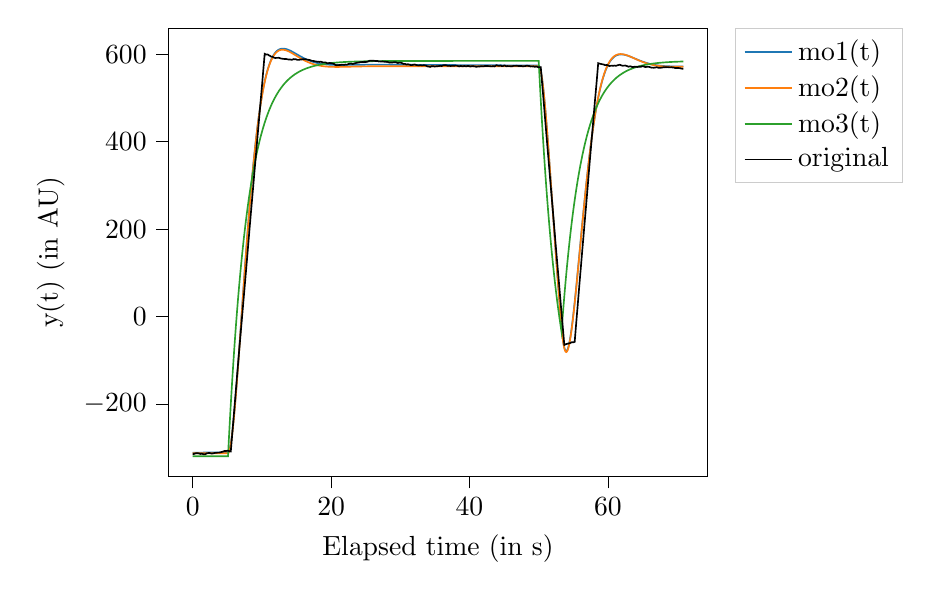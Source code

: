 % This file was created by tikzplotlib v0.9.5.
\begin{tikzpicture}

\definecolor{color0}{rgb}{0.122,0.467,0.706}
\definecolor{color1}{rgb}{1,0.498,0.055}
\definecolor{color2}{rgb}{0.173,0.627,0.173}

\begin{axis}[
legend cell align={left},
legend style={fill opacity=0.8, draw opacity=1, text opacity=1, at={(1.05,1)}, anchor=north west, draw=white!80!black},
tick align=outside,
tick pos=left,
x grid style={white!69.02!black},
xlabel={Elapsed time (in s)},
xmin=-3.545, xmax=74.451,
xtick style={color=black},
y grid style={white!69.02!black},
ylabel={y(t) (in AU)},
ymin=-365.89, ymax=659.307,
ytick style={color=black}
]
\addplot [semithick, color0]
table {%
0 -311.112
0.1 -311.11
0.2 -311.108
0.3 -311.105
0.4 -311.103
0.5 -311.101
0.6 -311.098
0.7 -311.096
0.8 -311.094
0.9 -311.091
1.0 -311.089
1.1 -311.087
1.2 -311.085
1.3 -311.082
1.4 -311.08
1.5 -311.078
1.6 -311.076
1.7 -311.073
1.8 -311.071
1.9 -311.069
2.0 -311.066
2.1 -311.064
2.2 -311.062
2.3 -311.06
2.4 -311.057
2.5 -311.055
2.6 -311.053
2.7 -311.051
2.8 -311.048
2.9 -311.046
3.0 -311.044
3.1 -311.042
3.2 -311.039
3.3 -311.037
3.4 -311.035
3.5 -311.033
3.6 -311.03
3.7 -311.028
3.8 -311.026
3.9 -311.024
4.0 -311.021
4.1 -311.019
4.2 -311.017
4.3 -311.015
4.4 -311.013
4.5 -311.01
4.6 -311.008
4.7 -311.006
4.8 -311.004
4.9 -311.002
5.0 -310.999
5.1 -310.997
5.2 -309.606
5.3 -305.586
5.4 -299.155
5.5 -290.521
5.6 -279.883
5.7 -267.429
5.8 -253.34
5.901 -237.787
6.001 -220.932
6.101 -202.929
6.201 -183.922
6.301 -164.049
6.401 -143.439
6.501 -122.212
6.601 -100.483
6.701 -78.357
6.801 -55.934
6.901 -33.305
7.001 -10.558
7.101 12.229
7.201 34.982
7.301 57.634
7.401 80.123
7.501 102.392
7.601 124.389
7.701 146.069
7.801 167.388
7.901 188.309
8.001 208.799
8.101 228.828
8.201 248.371
8.301 267.404
8.401 285.909
8.501 303.87
8.601 321.275
8.701 338.112
8.801 354.374
8.901 370.056
9.001 385.155
9.101 399.669
9.201 413.6
9.301 426.95
9.401 439.722
9.501 451.924
9.601 463.561
9.701 474.642
9.801 485.175
9.901 495.172
10.001 504.643
10.101 513.6
10.201 522.055
10.301 530.022
10.401 537.513
10.501 544.543
10.601 551.127
10.701 557.278
10.801 563.011
10.901 568.342
11.001 573.285
11.101 577.855
11.201 582.067
11.301 585.936
11.401 589.478
11.501 592.705
11.601 595.634
11.701 598.278
11.801 600.651
11.901 602.767
12.001 604.639
12.101 606.281
12.201 607.706
12.301 608.926
12.401 609.954
12.501 610.8
12.601 611.477
12.701 611.996
12.801 612.367
12.901 612.601
13.001 612.707
13.101 612.696
13.201 612.577
13.301 612.357
13.401 612.047
13.501 611.653
13.601 611.183
13.701 610.645
13.801 610.046
13.901 609.392
14.001 608.69
14.101 607.945
14.201 607.163
14.301 606.35
14.401 605.509
14.501 604.647
14.601 603.767
14.701 602.873
14.801 601.969
14.901 601.059
15.001 600.145
15.101 599.232
15.201 598.321
15.301 597.416
15.401 596.518
15.501 595.63
15.601 594.754
15.701 593.891
15.801 593.043
15.901 592.212
16.001 591.398
16.101 590.603
16.201 589.828
16.301 589.074
16.401 588.341
16.501 587.629
16.601 586.94
16.701 586.273
16.801 585.63
16.901 585.009
17.001 584.412
17.101 583.837
17.201 583.286
17.301 582.758
17.401 582.252
17.501 581.769
17.601 581.308
17.702 580.869
17.802 580.452
17.902 580.056
18.002 579.68
18.102 579.324
18.202 578.988
18.302 578.671
18.402 578.373
18.502 578.092
18.602 577.829
18.702 577.583
18.802 577.353
18.902 577.139
19.002 576.94
19.102 576.755
19.202 576.584
19.302 576.427
19.402 576.282
19.502 576.149
19.602 576.028
19.702 575.918
19.802 575.819
19.902 575.729
20.002 575.649
20.102 575.577
20.202 575.514
20.302 575.459
20.402 575.411
20.502 575.37
20.602 575.336
20.702 575.308
20.802 575.285
20.902 575.268
21.002 575.255
21.102 575.247
21.202 575.243
21.302 575.243
21.402 575.246
21.502 575.253
21.602 575.262
21.702 575.274
21.802 575.288
21.902 575.305
22.002 575.323
22.102 575.342
22.202 575.363
22.302 575.386
22.402 575.409
22.502 575.433
22.602 575.457
22.702 575.482
22.802 575.508
22.902 575.534
23.002 575.559
23.102 575.585
23.202 575.61
23.302 575.636
23.402 575.66
23.502 575.685
23.602 575.709
23.702 575.732
23.802 575.755
23.902 575.777
24.002 575.799
24.102 575.82
24.202 575.839
24.302 575.858
24.402 575.877
24.502 575.894
24.602 575.911
24.702 575.926
24.802 575.941
24.902 575.955
25.002 575.968
25.102 575.979
25.202 575.991
25.302 576.001
25.402 576.01
25.502 576.018
25.602 576.026
25.702 576.033
25.802 576.039
25.902 576.044
26.002 576.048
26.102 576.051
26.202 576.054
26.302 576.056
26.402 576.057
26.502 576.058
26.602 576.058
26.702 576.057
26.802 576.056
26.902 576.054
27.002 576.051
27.102 576.048
27.202 576.044
27.302 576.04
27.402 576.035
27.502 576.03
27.602 576.025
27.702 576.019
27.802 576.013
27.902 576.006
28.002 575.999
28.102 575.991
28.202 575.984
28.302 575.976
28.402 575.967
28.502 575.959
28.602 575.95
28.702 575.941
28.802 575.932
28.902 575.922
29.002 575.913
29.102 575.903
29.202 575.893
29.302 575.883
29.403 575.873
29.503 575.863
29.603 575.853
29.703 575.842
29.803 575.832
29.903 575.821
30.003 575.81
30.103 575.8
30.203 575.789
30.303 575.778
30.403 575.767
30.503 575.757
30.603 575.746
30.703 575.735
30.803 575.724
30.903 575.713
31.003 575.702
31.103 575.692
31.203 575.681
31.303 575.67
31.403 575.659
31.503 575.648
31.603 575.638
31.703 575.627
31.803 575.616
31.903 575.606
32.003 575.595
32.103 575.585
32.203 575.574
32.303 575.564
32.403 575.553
32.503 575.543
32.603 575.533
32.703 575.522
32.803 575.512
32.903 575.502
33.003 575.492
33.103 575.482
33.203 575.472
33.303 575.462
33.403 575.452
33.503 575.442
33.603 575.432
33.703 575.422
33.803 575.412
33.903 575.403
34.003 575.393
34.103 575.383
34.203 575.374
34.303 575.364
34.403 575.354
34.503 575.345
34.603 575.335
34.703 575.326
34.803 575.316
34.903 575.307
35.003 575.298
35.103 575.288
35.203 575.279
35.303 575.27
35.403 575.261
35.503 575.251
35.603 575.242
35.703 575.233
35.803 575.224
35.903 575.215
36.003 575.205
36.103 575.196
36.203 575.187
36.303 575.178
36.403 575.169
36.503 575.16
36.603 575.151
36.703 575.142
36.803 575.133
36.903 575.124
37.003 575.115
37.103 575.106
37.203 575.097
37.303 575.089
37.403 575.08
37.503 575.071
37.603 575.062
37.703 575.053
37.803 575.044
37.903 575.035
38.003 575.027
38.103 575.018
38.203 575.009
38.303 575.0
38.403 574.991
38.503 574.983
38.603 574.974
38.703 574.965
38.803 574.956
38.903 574.948
39.003 574.939
39.103 574.93
39.203 574.921
39.303 574.913
39.403 574.904
39.503 574.895
39.603 574.887
39.703 574.878
39.803 574.869
39.903 574.861
40.003 574.852
40.103 574.843
40.203 574.835
40.303 574.826
40.403 574.817
40.503 574.809
40.603 574.8
40.703 574.791
40.803 574.783
40.903 574.774
41.003 574.766
41.104 574.757
41.204 574.748
41.304 574.74
41.404 574.731
41.504 574.723
41.604 574.714
41.704 574.705
41.804 574.697
41.904 574.688
42.004 574.68
42.104 574.671
42.204 574.663
42.304 574.654
42.404 574.646
42.504 574.637
42.604 574.629
42.704 574.62
42.804 574.612
42.904 574.603
43.004 574.595
43.104 574.586
43.204 574.578
43.304 574.569
43.404 574.561
43.504 574.552
43.604 574.544
43.704 574.535
43.804 574.527
43.904 574.518
44.004 574.51
44.104 574.502
44.204 574.493
44.304 574.485
44.404 574.476
44.504 574.468
44.604 574.46
44.704 574.451
44.804 574.443
44.904 574.435
45.004 574.426
45.104 574.418
45.204 574.409
45.304 574.401
45.404 574.393
45.504 574.384
45.604 574.376
45.704 574.368
45.804 574.36
45.904 574.351
46.004 574.343
46.104 574.335
46.204 574.326
46.304 574.318
46.404 574.31
46.504 574.302
46.604 574.293
46.704 574.285
46.804 574.277
46.904 574.269
47.004 574.261
47.104 574.252
47.204 574.244
47.304 574.236
47.404 574.228
47.504 574.22
47.604 574.211
47.704 574.203
47.804 574.195
47.904 574.187
48.004 574.179
48.104 574.171
48.204 574.162
48.304 574.154
48.404 574.146
48.504 574.138
48.604 574.13
48.704 574.122
48.804 574.114
48.904 574.106
49.004 574.098
49.104 574.09
49.204 574.082
49.304 574.073
49.404 574.065
49.504 574.057
49.604 574.049
49.704 574.041
49.804 574.033
49.904 574.025
50.004 574.017
50.104 572.62
50.204 568.594
50.304 562.158
50.404 553.518
50.504 542.874
50.604 530.415
50.704 516.32
50.804 500.761
50.904 483.9
51.004 465.891
51.104 446.879
51.204 427.0
51.304 406.384
51.404 385.152
51.504 363.416
51.604 341.285
51.704 318.856
51.804 296.222
51.904 273.469
52.004 250.676
52.104 227.917
52.204 205.26
52.304 182.765
52.404 160.491
52.504 138.487
52.604 116.802
52.704 95.478
52.804 74.551
52.905 54.055
53.005 34.02
53.105 14.472
53.205 -4.567
53.305 -23.078
53.405 -39.655
53.505 -53.048
53.605 -63.462
53.705 -71.098
53.805 -76.149
53.905 -78.802
54.005 -79.236
54.105 -77.621
54.205 -74.124
54.305 -68.901
54.405 -62.103
54.505 -53.875
54.605 -44.353
54.705 -33.668
54.805 -21.943
54.905 -9.296
55.005 4.163
55.105 18.328
55.205 33.101
55.305 48.389
55.405 64.104
55.505 80.165
55.605 96.495
55.705 113.023
55.805 129.682
55.905 146.411
56.005 163.152
56.105 179.854
56.205 196.467
56.305 212.947
56.405 229.254
56.505 245.351
56.605 261.205
56.705 276.785
56.805 292.066
56.905 307.023
57.005 321.636
57.105 335.885
57.205 349.756
57.305 363.236
57.405 376.313
57.505 388.978
57.605 401.224
57.705 413.047
57.805 424.442
57.905 435.409
58.005 445.946
58.105 456.055
58.205 465.738
58.305 474.998
58.405 483.84
58.505 492.268
58.605 500.29
58.705 507.912
58.805 515.142
58.905 521.988
59.005 528.459
59.105 534.564
59.205 540.313
59.305 545.716
59.405 550.783
59.505 555.525
59.605 559.952
59.705 564.076
59.805 567.908
59.905 571.457
60.005 574.736
60.105 577.756
60.205 580.526
60.305 583.059
60.405 585.364
60.505 587.453
60.605 589.336
60.705 591.023
60.805 592.524
60.905 593.849
61.005 595.008
61.105 596.009
61.205 596.863
61.305 597.578
61.405 598.162
61.505 598.625
61.605 598.973
61.705 599.216
61.805 599.359
61.905 599.412
62.005 599.38
62.105 599.27
62.205 599.088
62.305 598.842
62.405 598.536
62.505 598.176
62.605 597.767
62.705 597.315
62.805 596.824
62.905 596.298
63.005 595.743
63.105 595.162
63.205 594.558
63.305 593.936
63.405 593.299
63.505 592.649
63.605 591.99
63.705 591.325
63.805 590.656
63.905 589.985
64.005 589.315
64.105 588.647
64.205 587.984
64.305 587.326
64.405 586.677
64.505 586.036
64.606 585.406
64.706 584.787
64.806 584.18
64.906 583.587
65.006 583.008
65.106 582.443
65.206 581.894
65.306 581.36
65.406 580.843
65.506 580.342
65.606 579.857
65.706 579.39
65.806 578.939
65.906 578.506
66.006 578.089
66.106 577.69
66.206 577.307
66.306 576.941
66.406 576.592
66.506 576.258
66.606 575.941
66.706 575.639
66.806 575.353
66.906 575.082
67.006 574.825
67.106 574.583
67.206 574.355
67.306 574.14
67.406 573.938
67.506 573.749
67.606 573.572
67.706 573.407
67.806 573.253
67.906 573.111
68.006 572.979
68.106 572.856
68.206 572.744
68.306 572.641
68.406 572.546
68.506 572.46
68.606 572.382
68.706 572.312
68.806 572.248
68.906 572.192
69.006 572.141
69.106 572.097
69.206 572.059
69.306 572.026
69.406 571.998
69.506 571.974
69.606 571.955
69.706 571.94
69.806 571.929
69.906 571.921
70.006 571.916
70.106 571.915
70.206 571.916
70.306 571.92
70.406 571.925
70.506 571.933
70.606 571.943
70.706 571.954
70.806 571.967
70.906 571.981
};
\addlegendentry{mo1(t)}
\addplot [semithick, color1]
table {%
0 -312.649
0.1 -312.649
0.2 -312.649
0.3 -312.649
0.4 -312.649
0.5 -312.649
0.6 -312.649
0.7 -312.649
0.8 -312.649
0.9 -312.649
1.0 -312.649
1.1 -312.649
1.2 -312.649
1.3 -312.649
1.4 -312.649
1.5 -312.649
1.6 -312.649
1.7 -312.649
1.8 -312.649
1.9 -312.649
2.0 -312.649
2.1 -312.649
2.2 -312.649
2.3 -312.649
2.4 -312.649
2.5 -312.649
2.6 -312.649
2.7 -312.649
2.8 -312.649
2.9 -312.649
3.0 -312.649
3.1 -312.649
3.2 -312.649
3.3 -312.649
3.4 -312.649
3.5 -312.649
3.6 -312.649
3.7 -312.649
3.8 -312.649
3.9 -312.649
4.0 -312.649
4.1 -312.649
4.2 -312.649
4.3 -312.649
4.4 -312.649
4.5 -312.649
4.6 -312.649
4.7 -312.649
4.8 -312.649
4.9 -312.649
5.0 -312.649
5.1 -312.649
5.2 -311.351
5.3 -307.435
5.4 -301.113
5.5 -292.592
5.6 -282.067
5.7 -269.724
5.8 -255.742
5.901 -240.29
6.001 -223.53
6.101 -205.613
6.201 -186.683
6.301 -166.878
6.401 -146.325
6.501 -125.146
6.601 -103.453
6.701 -81.354
6.801 -58.947
6.901 -36.325
7.001 -13.575
7.101 9.225
7.201 31.999
7.301 54.68
7.401 77.205
7.501 99.518
7.601 121.565
7.701 143.299
7.801 164.677
7.901 185.662
8.001 206.219
8.101 226.318
8.201 245.932
8.301 265.038
8.401 283.617
8.501 301.652
8.601 319.13
8.701 336.039
8.801 352.372
8.901 368.122
9.001 383.287
9.101 397.865
9.201 411.855
9.301 425.261
9.401 438.086
9.501 450.336
9.601 462.017
9.701 473.136
9.801 483.704
9.901 493.73
10.001 503.226
10.101 512.201
10.201 520.671
10.301 528.646
10.401 536.141
10.501 543.17
10.601 549.747
10.701 555.886
10.801 561.603
10.901 566.912
11.001 571.829
11.101 576.369
11.201 580.546
11.301 584.377
11.401 587.875
11.501 591.055
11.601 593.934
11.701 596.524
11.801 598.84
11.901 600.896
12.001 602.706
12.101 604.283
12.201 605.64
12.301 606.791
12.401 607.747
12.501 608.52
12.601 609.123
12.701 609.566
12.801 609.86
12.901 610.017
13.001 610.046
13.101 609.957
13.201 609.759
13.301 609.461
13.401 609.072
13.501 608.601
13.601 608.054
13.701 607.439
13.801 606.765
13.901 606.036
14.001 605.26
14.101 604.443
14.201 603.59
14.301 602.707
14.401 601.799
14.501 600.87
14.601 599.925
14.701 598.969
14.801 598.004
14.901 597.035
15.001 596.065
15.101 595.096
15.201 594.133
15.301 593.177
15.401 592.23
15.501 591.296
15.601 590.375
15.701 589.47
15.801 588.582
15.901 587.713
16.001 586.864
16.101 586.035
16.201 585.229
16.301 584.445
16.401 583.685
16.501 582.948
16.601 582.236
16.701 581.548
16.801 580.885
16.901 580.247
17.001 579.634
17.101 579.046
17.201 578.483
17.301 577.944
17.401 577.43
17.501 576.94
17.601 576.474
17.702 576.031
17.802 575.611
17.902 575.214
18.002 574.838
18.102 574.484
18.202 574.151
18.302 573.838
18.402 573.545
18.502 573.27
18.602 573.014
18.702 572.776
18.802 572.555
18.902 572.351
19.002 572.163
19.102 571.989
19.202 571.83
19.302 571.686
19.402 571.554
19.502 571.435
19.602 571.329
19.702 571.233
19.802 571.149
19.902 571.075
20.002 571.011
20.102 570.956
20.202 570.909
20.302 570.871
20.402 570.84
20.502 570.817
20.602 570.8
20.702 570.789
20.802 570.784
20.902 570.784
21.002 570.79
21.102 570.799
21.202 570.813
21.302 570.831
21.402 570.852
21.502 570.876
21.602 570.903
21.702 570.932
21.802 570.964
21.902 570.997
22.002 571.033
22.102 571.069
22.202 571.107
22.302 571.146
22.402 571.186
22.502 571.226
22.602 571.267
22.702 571.308
22.802 571.35
22.902 571.391
23.002 571.432
23.102 571.473
23.202 571.514
23.302 571.554
23.402 571.593
23.502 571.632
23.602 571.671
23.702 571.708
23.802 571.745
23.902 571.781
24.002 571.816
24.102 571.85
24.202 571.883
24.302 571.915
24.402 571.946
24.502 571.976
24.602 572.005
24.702 572.033
24.802 572.06
24.902 572.085
25.002 572.11
25.102 572.134
25.202 572.156
25.302 572.178
25.402 572.199
25.502 572.218
25.602 572.237
25.702 572.254
25.802 572.271
25.902 572.287
26.002 572.301
26.102 572.315
26.202 572.328
26.302 572.341
26.402 572.352
26.502 572.363
26.602 572.373
26.702 572.382
26.802 572.39
26.902 572.398
27.002 572.405
27.102 572.412
27.202 572.418
27.302 572.423
27.402 572.428
27.502 572.433
27.602 572.436
27.702 572.44
27.802 572.443
27.902 572.446
28.002 572.448
28.102 572.45
28.202 572.451
28.302 572.452
28.402 572.453
28.502 572.454
28.602 572.454
28.702 572.455
28.802 572.454
28.902 572.454
29.002 572.454
29.102 572.453
29.202 572.452
29.302 572.451
29.403 572.45
29.503 572.449
29.603 572.448
29.703 572.446
29.803 572.445
29.903 572.443
30.003 572.442
30.103 572.44
30.203 572.439
30.303 572.437
30.403 572.435
30.503 572.433
30.603 572.432
30.703 572.43
30.803 572.428
30.903 572.426
31.003 572.425
31.103 572.423
31.203 572.421
31.303 572.42
31.403 572.418
31.503 572.416
31.603 572.415
31.703 572.413
31.803 572.412
31.903 572.41
32.003 572.409
32.103 572.407
32.203 572.406
32.303 572.405
32.403 572.403
32.503 572.402
32.603 572.401
32.703 572.4
32.803 572.399
32.903 572.398
33.003 572.397
33.103 572.396
33.203 572.395
33.303 572.394
33.403 572.393
33.503 572.392
33.603 572.392
33.703 572.391
33.803 572.39
33.903 572.39
34.003 572.389
34.103 572.389
34.203 572.388
34.303 572.388
34.403 572.387
34.503 572.387
34.603 572.386
34.703 572.386
34.803 572.386
34.903 572.385
35.003 572.385
35.103 572.385
35.203 572.385
35.303 572.384
35.403 572.384
35.503 572.384
35.603 572.384
35.703 572.384
35.803 572.384
35.903 572.384
36.003 572.384
36.103 572.384
36.203 572.383
36.303 572.383
36.403 572.383
36.503 572.383
36.603 572.383
36.703 572.383
36.803 572.383
36.903 572.383
37.003 572.383
37.103 572.384
37.203 572.384
37.303 572.384
37.403 572.384
37.503 572.384
37.603 572.384
37.703 572.384
37.803 572.384
37.903 572.384
38.003 572.384
38.103 572.384
38.203 572.384
38.303 572.384
38.403 572.384
38.503 572.384
38.603 572.384
38.703 572.385
38.803 572.385
38.903 572.385
39.003 572.385
39.103 572.385
39.203 572.385
39.303 572.385
39.403 572.385
39.503 572.385
39.603 572.385
39.703 572.385
39.803 572.385
39.903 572.385
40.003 572.385
40.103 572.386
40.203 572.386
40.303 572.386
40.403 572.386
40.503 572.386
40.603 572.386
40.703 572.386
40.803 572.386
40.903 572.386
41.003 572.386
41.104 572.386
41.204 572.386
41.304 572.386
41.404 572.386
41.504 572.386
41.604 572.386
41.704 572.386
41.804 572.386
41.904 572.386
42.004 572.386
42.104 572.386
42.204 572.386
42.304 572.386
42.404 572.386
42.504 572.386
42.604 572.386
42.704 572.386
42.804 572.386
42.904 572.386
43.004 572.386
43.104 572.386
43.204 572.386
43.304 572.386
43.404 572.386
43.504 572.386
43.604 572.386
43.704 572.386
43.804 572.386
43.904 572.386
44.004 572.386
44.104 572.386
44.204 572.386
44.304 572.386
44.404 572.386
44.504 572.386
44.604 572.386
44.704 572.386
44.804 572.386
44.904 572.386
45.004 572.386
45.104 572.386
45.204 572.386
45.304 572.386
45.404 572.386
45.504 572.386
45.604 572.386
45.704 572.386
45.804 572.386
45.904 572.386
46.004 572.386
46.104 572.386
46.204 572.386
46.304 572.386
46.404 572.386
46.504 572.386
46.604 572.386
46.704 572.386
46.804 572.386
46.904 572.386
47.004 572.386
47.104 572.386
47.204 572.386
47.304 572.386
47.404 572.386
47.504 572.386
47.604 572.386
47.704 572.386
47.804 572.386
47.904 572.386
48.004 572.386
48.104 572.386
48.204 572.386
48.304 572.386
48.404 572.386
48.504 572.386
48.604 572.386
48.704 572.386
48.804 572.386
48.904 572.386
49.004 572.386
49.104 572.386
49.204 572.386
49.304 572.386
49.404 572.386
49.504 572.386
49.604 572.386
49.704 572.386
49.804 572.386
49.904 572.386
50.004 572.386
50.104 571.088
50.204 567.172
50.304 560.85
50.404 552.329
50.504 541.804
50.604 529.461
50.704 515.479
50.804 500.028
50.904 483.267
51.004 465.35
51.104 446.421
51.204 426.615
51.304 406.063
51.404 384.883
51.504 363.191
51.604 341.091
51.704 318.684
51.804 296.062
51.904 273.312
52.004 250.512
52.104 227.738
52.204 205.057
52.304 182.532
52.404 160.219
52.504 138.173
52.604 116.438
52.704 95.06
52.804 74.075
52.905 53.518
53.005 33.419
53.105 13.805
53.205 -5.301
53.305 -23.88
53.405 -40.617
53.505 -54.178
53.605 -64.766
53.705 -72.577
53.805 -77.803
53.905 -80.625
54.005 -81.22
54.105 -79.759
54.205 -76.405
54.305 -71.313
54.405 -64.633
54.505 -56.509
54.605 -47.076
54.705 -36.464
54.805 -24.798
54.905 -12.193
55.005 1.238
55.105 15.391
55.205 30.166
55.305 45.47
55.405 61.216
55.505 77.32
55.605 93.706
55.705 110.301
55.805 127.038
55.905 143.856
56.005 160.695
56.105 177.502
56.205 194.229
56.305 210.83
56.405 227.263
56.505 243.491
56.605 259.48
56.705 275.199
56.805 290.62
56.905 305.72
57.005 320.475
57.105 334.869
57.205 348.883
57.305 362.504
57.405 375.722
57.505 388.525
57.605 400.907
57.705 412.862
57.805 424.386
57.905 435.477
58.005 446.134
58.105 456.358
58.205 466.151
58.305 475.516
58.405 484.456
58.505 492.978
58.605 501.088
58.705 508.791
58.805 516.097
58.905 523.012
59.005 529.546
59.105 535.708
59.205 541.508
59.305 546.956
59.405 552.062
59.505 556.838
59.605 561.292
59.705 565.438
59.805 569.285
59.905 572.845
60.005 576.13
60.105 579.149
60.205 581.915
60.305 584.439
60.405 586.731
60.505 588.802
60.605 590.663
60.705 592.324
60.805 593.796
60.905 595.088
61.005 596.211
61.105 597.174
61.205 597.987
61.305 598.658
61.405 599.197
61.505 599.612
61.605 599.911
61.705 600.102
61.805 600.193
61.905 600.192
62.005 600.105
62.105 599.94
62.205 599.702
62.305 599.399
62.405 599.036
62.505 598.619
62.605 598.154
62.705 597.645
62.805 597.098
62.905 596.517
63.005 595.906
63.105 595.27
63.205 594.613
63.305 593.938
63.405 593.249
63.505 592.548
63.605 591.84
63.705 591.127
63.805 590.41
63.905 589.694
64.005 588.979
64.105 588.269
64.205 587.565
64.305 586.868
64.405 586.18
64.505 585.503
64.606 584.837
64.706 584.185
64.806 583.547
64.906 582.923
65.006 582.316
65.106 581.724
65.206 581.149
65.306 580.592
65.406 580.053
65.506 579.531
65.606 579.028
65.706 578.543
65.806 578.076
65.906 577.628
66.006 577.198
66.106 576.787
66.206 576.394
66.306 576.019
66.406 575.661
66.506 575.321
66.606 574.999
66.706 574.693
66.806 574.403
66.906 574.13
67.006 573.872
67.106 573.63
67.206 573.403
67.306 573.189
67.406 572.99
67.506 572.805
67.606 572.632
67.706 572.472
67.806 572.324
67.906 572.188
68.006 572.062
68.106 571.948
68.206 571.843
68.306 571.749
68.406 571.663
68.506 571.587
68.606 571.518
68.706 571.458
68.806 571.405
68.906 571.36
69.006 571.321
69.106 571.288
69.206 571.261
69.306 571.24
69.406 571.223
69.506 571.212
69.606 571.205
69.706 571.203
69.806 571.204
69.906 571.208
70.006 571.216
70.106 571.227
70.206 571.241
70.306 571.257
70.406 571.276
70.506 571.296
70.606 571.318
70.706 571.342
70.806 571.367
70.906 571.393
};
\addlegendentry{mo2(t)}
\addplot [semithick, color2]
table {%
0 -319.29
0.1 -319.29
0.2 -319.29
0.3 -319.29
0.4 -319.29
0.5 -319.29
0.6 -319.29
0.7 -319.29
0.8 -319.29
0.9 -319.29
1.0 -319.29
1.1 -319.29
1.2 -319.29
1.3 -319.29
1.4 -319.29
1.5 -319.29
1.6 -319.29
1.7 -319.29
1.8 -319.29
1.9 -319.29
2.0 -319.29
2.1 -319.29
2.2 -319.29
2.3 -319.29
2.4 -319.29
2.5 -319.29
2.6 -319.29
2.7 -319.29
2.8 -319.29
2.9 -319.29
3.0 -319.29
3.1 -319.29
3.2 -319.29
3.3 -319.29
3.4 -319.29
3.5 -319.29
3.6 -319.29
3.7 -319.29
3.8 -319.29
3.9 -319.29
4.0 -319.29
4.1 -319.29
4.2 -319.29
4.3 -319.29
4.4 -319.29
4.5 -319.29
4.6 -319.29
4.7 -319.29
4.8 -319.29
4.9 -319.29
5.0 -319.29
5.1 -319.29
5.2 -288.19
5.3 -258.16
5.4 -229.163
5.5 -201.164
5.6 -174.128
5.7 -148.023
5.8 -122.816
5.901 -98.476
6.001 -74.973
6.101 -52.28
6.201 -30.367
6.301 -9.208
6.401 11.222
6.501 30.95
6.601 49.999
6.701 68.392
6.801 86.152
6.901 103.302
7.001 119.861
7.101 135.851
7.201 151.29
7.301 166.198
7.401 180.593
7.501 194.493
7.601 207.914
7.701 220.874
7.801 233.387
7.901 245.47
8.001 257.138
8.101 268.404
8.201 279.282
8.301 289.786
8.401 299.928
8.501 309.722
8.601 319.178
8.701 328.309
8.801 337.126
8.901 345.64
9.001 353.86
9.101 361.798
9.201 369.462
9.301 376.863
9.401 384.009
9.501 390.91
9.601 397.573
9.701 404.006
9.801 410.218
9.901 416.217
10.001 422.009
10.101 427.602
10.201 433.002
10.301 438.216
10.401 443.252
10.501 448.113
10.601 452.808
10.701 457.341
10.801 461.718
10.901 465.944
11.001 470.025
11.101 473.966
11.201 477.771
11.301 481.445
11.401 484.992
11.501 488.418
11.601 491.726
11.701 494.919
11.801 498.003
11.901 500.981
12.001 503.857
12.101 506.633
12.201 509.314
12.301 511.902
12.401 514.402
12.501 516.816
12.601 519.146
12.701 521.396
12.801 523.569
12.901 525.667
13.001 527.693
13.101 529.65
13.201 531.539
13.301 533.362
13.401 535.124
13.501 536.824
13.601 538.466
13.701 540.052
13.801 541.583
13.901 543.061
14.001 544.488
14.101 545.867
14.201 547.198
14.301 548.483
14.401 549.724
14.501 550.922
14.601 552.079
14.701 553.196
14.801 554.275
14.901 555.316
15.001 556.322
15.101 557.293
15.201 558.231
15.301 559.136
15.401 560.01
15.501 560.855
15.601 561.67
15.701 562.457
15.801 563.217
15.901 563.951
16.001 564.659
16.101 565.344
16.201 566.004
16.301 566.642
16.401 567.258
16.501 567.853
16.601 568.428
16.701 568.982
16.801 569.518
16.901 570.035
17.001 570.534
17.101 571.016
17.201 571.482
17.301 571.931
17.401 572.365
17.501 572.784
17.601 573.189
17.702 573.58
17.802 573.957
17.902 574.321
18.002 574.673
18.102 575.013
18.202 575.341
18.302 575.657
18.402 575.963
18.502 576.259
18.602 576.544
18.702 576.819
18.802 577.085
18.902 577.342
19.002 577.589
19.102 577.829
19.202 578.06
19.302 578.283
19.402 578.498
19.502 578.706
19.602 578.907
19.702 579.101
19.802 579.289
19.902 579.47
20.002 579.644
20.102 579.813
20.202 579.976
20.302 580.133
20.402 580.285
20.502 580.431
20.602 580.573
20.702 580.709
20.802 580.841
20.902 580.969
21.002 581.092
21.102 581.211
21.202 581.325
21.302 581.436
21.402 581.543
21.502 581.646
21.602 581.746
21.702 581.842
21.802 581.935
21.902 582.025
22.002 582.112
22.102 582.196
22.202 582.276
22.302 582.355
22.402 582.43
22.502 582.503
22.602 582.573
22.702 582.641
22.802 582.706
22.902 582.77
23.002 582.831
23.102 582.89
23.202 582.947
23.302 583.002
23.402 583.055
23.502 583.106
23.602 583.155
23.702 583.203
23.802 583.249
23.902 583.294
24.002 583.337
24.102 583.379
24.202 583.419
24.302 583.457
24.402 583.495
24.502 583.531
24.602 583.566
24.702 583.6
24.802 583.632
24.902 583.664
25.002 583.694
25.102 583.723
25.202 583.751
25.302 583.779
25.402 583.805
25.502 583.831
25.602 583.855
25.702 583.879
25.802 583.902
25.902 583.924
26.002 583.945
26.102 583.966
26.202 583.986
26.302 584.005
26.402 584.024
26.502 584.042
26.602 584.059
26.702 584.076
26.802 584.092
26.902 584.107
27.002 584.122
27.102 584.137
27.202 584.151
27.302 584.164
27.402 584.178
27.502 584.19
27.602 584.202
27.702 584.214
27.802 584.226
27.902 584.237
28.002 584.247
28.102 584.257
28.202 584.267
28.302 584.277
28.402 584.286
28.502 584.295
28.602 584.304
28.702 584.312
28.802 584.32
28.902 584.328
29.002 584.335
29.102 584.342
29.202 584.349
29.302 584.356
29.403 584.363
29.503 584.369
29.603 584.375
29.703 584.381
29.803 584.386
29.903 584.392
30.003 584.397
30.103 584.402
30.203 584.407
30.303 584.412
30.403 584.416
30.503 584.421
30.603 584.425
30.703 584.429
30.803 584.433
30.903 584.437
31.003 584.441
31.103 584.444
31.203 584.448
31.303 584.451
31.403 584.454
31.503 584.457
31.603 584.46
31.703 584.463
31.803 584.466
31.903 584.469
32.003 584.471
32.103 584.474
32.203 584.476
32.303 584.479
32.403 584.481
32.503 584.483
32.603 584.485
32.703 584.487
32.803 584.489
32.903 584.491
33.003 584.493
33.103 584.495
33.203 584.497
33.303 584.498
33.403 584.5
33.503 584.501
33.603 584.503
33.703 584.504
33.803 584.506
33.903 584.507
34.003 584.508
34.103 584.51
34.203 584.511
34.303 584.512
34.403 584.513
34.503 584.514
34.603 584.515
34.703 584.516
34.803 584.517
34.903 584.518
35.003 584.519
35.103 584.52
35.203 584.521
35.303 584.522
35.403 584.523
35.503 584.523
35.603 584.524
35.703 584.525
35.803 584.525
35.903 584.526
36.003 584.527
36.103 584.527
36.203 584.528
36.303 584.529
36.403 584.529
36.503 584.53
36.603 584.53
36.703 584.531
36.803 584.531
36.903 584.532
37.003 584.532
37.103 584.533
37.203 584.533
37.303 584.533
37.403 584.534
37.503 584.534
37.603 584.534
37.703 584.535
37.803 584.535
37.903 584.536
38.003 584.536
38.103 584.536
38.203 584.536
38.303 584.537
38.403 584.537
38.503 584.537
38.603 584.538
38.703 584.538
38.803 584.538
38.903 584.538
39.003 584.538
39.103 584.539
39.203 584.539
39.303 584.539
39.403 584.539
39.503 584.54
39.603 584.54
39.703 584.54
39.803 584.54
39.903 584.54
40.003 584.54
40.103 584.541
40.203 584.541
40.303 584.541
40.403 584.541
40.503 584.541
40.603 584.541
40.703 584.541
40.803 584.541
40.903 584.542
41.003 584.542
41.104 584.542
41.204 584.542
41.304 584.542
41.404 584.542
41.504 584.542
41.604 584.542
41.704 584.542
41.804 584.542
41.904 584.543
42.004 584.543
42.104 584.543
42.204 584.543
42.304 584.543
42.404 584.543
42.504 584.543
42.604 584.543
42.704 584.543
42.804 584.543
42.904 584.543
43.004 584.543
43.104 584.543
43.204 584.543
43.304 584.543
43.404 584.543
43.504 584.544
43.604 584.544
43.704 584.544
43.804 584.544
43.904 584.544
44.004 584.544
44.104 584.544
44.204 584.544
44.304 584.544
44.404 584.544
44.504 584.544
44.604 584.544
44.704 584.544
44.804 584.544
44.904 584.544
45.004 584.544
45.104 584.544
45.204 584.544
45.304 584.544
45.404 584.544
45.504 584.544
45.604 584.544
45.704 584.544
45.804 584.544
45.904 584.544
46.004 584.544
46.104 584.544
46.204 584.544
46.304 584.544
46.404 584.544
46.504 584.544
46.604 584.544
46.704 584.544
46.804 584.544
46.904 584.544
47.004 584.544
47.104 584.544
47.204 584.544
47.304 584.544
47.404 584.544
47.504 584.544
47.604 584.544
47.704 584.545
47.804 584.545
47.904 584.545
48.004 584.545
48.104 584.545
48.204 584.545
48.304 584.545
48.404 584.545
48.504 584.545
48.604 584.545
48.704 584.545
48.804 584.545
48.904 584.545
49.004 584.545
49.104 584.545
49.204 584.545
49.304 584.545
49.404 584.545
49.504 584.545
49.604 584.545
49.704 584.545
49.804 584.545
49.904 584.545
50.004 584.545
50.104 553.444
50.204 523.414
50.304 494.417
50.404 466.418
50.504 439.382
50.604 413.277
50.704 388.07
50.804 363.73
50.904 340.228
51.004 317.534
51.104 295.621
51.204 274.463
51.304 254.032
51.404 234.304
51.504 215.256
51.604 196.862
51.704 179.102
51.804 161.952
51.904 145.393
52.004 129.404
52.104 113.964
52.204 99.056
52.304 84.661
52.404 70.762
52.504 57.34
52.604 44.381
52.704 31.867
52.804 19.784
52.905 8.117
53.005 -3.149
53.105 -14.027
53.205 -24.531
53.305 -34.674
53.405 -13.367
53.505 7.207
53.605 27.073
53.705 46.255
53.805 64.777
53.905 82.662
54.005 99.931
54.105 116.607
54.205 132.708
54.305 148.255
54.405 163.268
54.505 177.764
54.605 191.761
54.705 205.276
54.805 218.327
54.905 230.928
55.005 243.096
55.105 254.845
55.205 266.189
55.305 277.144
55.405 287.721
55.505 297.935
55.605 307.797
55.705 317.32
55.805 326.515
55.905 335.393
56.005 343.966
56.105 352.245
56.205 360.238
56.305 367.956
56.405 375.409
56.505 382.605
56.605 389.554
56.705 396.263
56.805 402.742
56.905 408.997
57.005 415.038
57.105 420.871
57.205 426.502
57.305 431.941
57.405 437.192
57.505 442.262
57.605 447.158
57.705 451.885
57.805 456.45
57.905 460.858
58.005 465.114
58.105 469.223
58.205 473.191
58.305 477.023
58.405 480.723
58.505 484.295
58.605 487.745
58.705 491.075
58.805 494.292
58.905 497.397
59.005 500.396
59.105 503.291
59.205 506.087
59.305 508.787
59.405 511.394
59.505 513.911
59.605 516.341
59.705 518.688
59.805 520.954
59.905 523.142
60.005 525.255
60.105 527.295
60.205 529.265
60.305 531.167
60.405 533.004
60.505 534.777
60.605 536.49
60.705 538.143
60.805 539.74
60.905 541.282
61.005 542.77
61.105 544.208
61.205 545.596
61.305 546.936
61.405 548.23
61.505 549.48
61.605 550.686
61.705 551.851
61.805 552.976
61.905 554.063
62.005 555.111
62.105 556.124
62.205 557.102
62.305 558.046
62.405 558.958
62.505 559.839
62.605 560.689
62.705 561.51
62.805 562.302
62.905 563.068
63.005 563.807
63.105 564.52
63.205 565.209
63.305 565.875
63.405 566.517
63.505 567.137
63.605 567.736
63.705 568.315
63.805 568.873
63.905 569.412
64.005 569.933
64.105 570.436
64.205 570.921
64.305 571.39
64.405 571.843
64.505 572.28
64.606 572.702
64.706 573.109
64.806 573.503
64.906 573.883
65.006 574.25
65.106 574.604
65.206 574.946
65.306 575.276
65.406 575.595
65.506 575.903
65.606 576.2
65.706 576.488
65.806 576.765
65.906 577.033
66.006 577.291
66.106 577.541
66.206 577.782
66.306 578.014
66.406 578.239
66.506 578.456
66.606 578.666
66.706 578.868
66.806 579.063
66.906 579.252
67.006 579.434
67.106 579.61
67.206 579.78
67.306 579.944
67.406 580.102
67.506 580.255
67.606 580.402
67.706 580.545
67.806 580.683
67.906 580.815
68.006 580.944
68.106 581.068
68.206 581.187
68.306 581.303
68.406 581.414
68.506 581.522
68.606 581.626
68.706 581.727
68.806 581.824
68.906 581.917
69.006 582.008
69.106 582.095
69.206 582.179
69.306 582.261
69.406 582.339
69.506 582.415
69.606 582.488
69.706 582.559
69.806 582.627
69.906 582.693
70.006 582.757
70.106 582.819
70.206 582.878
70.306 582.935
70.406 582.991
70.506 583.044
70.606 583.096
70.706 583.146
70.806 583.194
70.906 583.24
};
\addlegendentry{mo3(t)}
\addplot [semithick, black]
table {%
0 -314.189
0.1 -314.455
0.2 -314.019
0.3 -313.584
0.4 -313.076
0.5 -312.568
0.6 -312.689
0.7 -312.762
0.8 -312.738
0.9 -313.173
1.0 -313.608
1.1 -314.212
1.2 -313.801
1.3 -313.825
1.4 -314.067
1.5 -314.551
1.6 -315.034
1.7 -315.155
1.8 -314.986
1.9 -314.091
2.0 -313.195
2.1 -312.566
2.2 -312.276
2.3 -312.01
2.4 -312.131
2.5 -312.252
2.6 -312.687
2.7 -313.123
2.8 -313.196
2.9 -312.857
3.0 -312.518
3.1 -312.252
3.2 -311.987
3.3 -311.624
3.4 -311.745
3.5 -311.431
3.6 -311.116
3.7 -311.14
3.8 -311.165
3.9 -310.923
4.0 -310.487
4.1 -310.052
4.2 -309.593
4.3 -309.182
4.4 -308.601
4.5 -308.021
4.6 -307.367
4.7 -307.464
4.8 -307.561
4.9 -307.271
5.0 -306.932
5.1 -306.981
5.2 -307.368
5.3 -307.803
5.4 -308.311
5.5 -308.601
5.6 -289.703
5.7 -270.804
5.8 -251.702
5.901 -232.6
6.001 -213.497
6.101 -194.685
6.201 -175.437
6.301 -156.19
6.401 -136.726
6.501 -117.874
6.601 -99.023
6.701 -79.926
6.801 -61.434
6.901 -42.942
7.001 -24.782
7.101 -6.441
7.201 11.924
7.301 30.289
7.401 48.756
7.501 67.189
7.601 85.621
7.701 104.175
7.801 122.778
7.901 141.38
8.001 160.384
8.101 179.389
8.201 198.22
8.301 217.051
8.401 235.751
8.501 253.634
8.601 271.783
8.701 289.933
8.801 308.577
8.901 327.068
9.001 345.559
9.101 363.491
9.201 381.423
9.301 399.696
9.401 417.969
9.501 435.686
9.601 453.693
9.701 471.852
9.801 490.012
9.901 507.92
10.001 525.827
10.101 544.787
10.201 563.747
10.301 582.193
10.401 600.639
10.501 599.848
10.601 599.057
10.701 599.236
10.801 599.415
10.901 598.675
11.001 597.476
11.101 596.609
11.201 595.741
11.301 594.72
11.401 594.312
11.501 594.134
11.601 593.419
11.701 592.526
11.801 591.633
11.901 591.352
12.001 591.327
12.101 591.429
12.201 591.531
12.301 591.506
12.401 591.684
12.501 591.506
12.601 590.842
12.701 590.358
12.801 589.873
12.901 589.643
13.001 589.414
13.101 589.235
13.201 589.056
13.301 588.75
13.401 589.26
13.501 588.955
13.601 588.649
13.701 588.215
13.801 587.935
13.901 587.578
14.001 587.756
14.101 587.807
14.201 587.323
14.301 587.119
14.401 587.399
14.501 588.139
14.601 588.725
14.701 588.394
14.801 588.267
14.901 588.369
15.001 587.757
15.101 587.043
15.201 586.915
15.301 586.966
15.401 587.017
15.501 587.655
15.601 587.578
15.701 587.476
15.801 588.292
15.901 588.547
16.001 588.47
16.101 588.419
16.201 588.547
16.301 588.343
16.401 587.91
16.501 587.604
16.601 587.477
16.701 587.247
16.801 586.738
16.901 586.534
17.001 586.202
17.101 585.488
17.201 584.8
17.301 584.545
17.401 584.647
17.501 584.291
17.601 583.756
17.702 583.577
17.802 583.322
17.902 582.914
18.002 582.532
18.102 582.634
18.202 582.609
18.302 582.15
18.402 582.506
18.502 582.71
18.602 582.353
18.702 581.767
18.802 581.258
18.902 581.181
19.002 581.232
19.102 581.232
19.202 580.952
19.302 580.493
19.402 579.575
19.502 578.887
19.602 579.116
19.702 579.6
19.802 579.855
19.902 579.448
20.002 579.142
20.102 578.938
20.202 578.556
20.302 578.352
20.402 577.562
20.502 576.695
20.602 575.853
20.702 575.012
20.802 574.732
20.902 574.885
21.002 575.012
21.102 574.936
21.202 575.19
21.302 575.369
21.402 575.42
21.502 575.675
21.602 576.031
21.702 575.929
21.802 575.522
21.902 575.598
22.002 576.057
22.102 576.261
22.202 576.031
22.302 576.057
22.402 576.541
22.502 577.382
22.602 577.867
22.702 578.071
22.802 578.427
22.902 578.402
23.002 577.892
23.102 577.586
23.202 577.714
23.302 578.274
23.402 578.988
23.502 579.294
23.602 579.829
23.702 580.364
23.802 580.466
23.902 580.644
24.002 580.874
24.102 581.23
24.202 581.766
24.302 581.893
24.402 581.791
24.502 582.071
24.602 582.097
24.702 581.74
24.802 582.046
24.902 582.02
25.002 581.893
25.102 582.326
25.202 582.581
25.302 583.142
25.402 583.779
25.502 584.467
25.602 585.156
25.702 585.13
25.802 584.671
25.902 584.773
26.002 585.079
26.102 584.901
26.202 584.799
26.302 584.697
26.402 584.34
26.502 583.984
26.602 584.442
26.702 584.341
26.802 583.755
26.902 583.169
27.002 583.449
27.102 583.373
27.202 583.041
27.302 583.373
27.402 583.347
27.502 583.016
27.602 582.965
27.702 582.557
27.802 582.532
27.902 582.481
28.002 582.226
28.102 582.353
28.202 582.047
28.302 581.282
28.402 580.926
28.502 580.569
28.602 581.028
28.702 580.926
28.802 580.748
28.902 581.079
29.002 581.284
29.102 581.488
29.202 581.64
29.302 581.64
29.403 581.258
29.503 580.392
29.603 579.908
29.703 579.934
29.803 580.29
29.903 580.647
30.003 580.545
30.103 580.443
30.203 579.806
30.303 579.016
30.403 578.175
30.503 577.639
30.603 577.818
30.703 577.639
30.803 576.9
30.903 576.161
31.003 576.569
31.103 576.977
31.203 576.468
31.303 576.01
31.403 575.679
31.503 574.991
31.603 574.991
31.703 574.991
31.803 575.654
31.903 575.705
32.003 576.01
32.103 576.316
32.203 575.781
32.303 575.245
32.403 574.787
32.503 574.328
32.603 574.277
32.703 574.226
32.803 574.583
32.903 574.94
33.003 574.557
33.103 574.175
33.203 574.277
33.303 574.379
33.403 574.786
33.503 574.378
33.603 574.251
33.703 574.124
33.803 573.181
33.903 572.238
34.003 571.702
34.103 571.626
34.203 571.244
34.303 570.862
34.403 571.575
34.503 572.288
34.603 572.364
34.703 572.441
34.803 572.237
34.903 571.931
35.003 571.855
35.103 572.008
35.203 572.186
35.303 572.364
35.403 572.492
35.503 572.619
35.603 572.925
35.703 573.23
35.803 573.409
35.903 572.924
36.003 572.899
36.103 573.79
36.203 574.325
36.303 574.732
36.403 574.783
36.503 574.707
36.603 574.707
36.703 574.044
36.803 573.611
36.903 573.28
37.003 573.28
37.103 573.458
37.203 573.102
37.303 572.974
37.403 573.255
37.503 573.484
37.603 573.688
37.703 573.509
37.803 573.433
37.903 573.713
38.003 573.764
38.103 573.789
38.203 573.662
38.303 573.229
38.403 572.49
38.503 572.032
38.603 572.516
38.703 573.306
38.803 573.026
38.903 572.339
39.003 572.135
39.103 572.39
39.203 573.001
39.303 573.001
39.403 572.568
39.503 572.262
39.603 572.492
39.703 573.001
39.803 573.027
39.903 572.823
40.003 572.263
40.103 571.83
40.203 572.289
40.303 572.493
40.403 572.519
40.503 572.722
40.603 572.34
40.703 572.086
40.803 571.959
40.903 571.373
41.003 571.22
41.104 571.423
41.204 571.525
41.304 571.984
41.404 571.958
41.504 571.856
41.604 572.213
41.704 572.34
41.804 572.417
41.904 572.162
42.004 572.035
42.104 572.442
42.204 572.824
42.304 572.799
42.404 572.748
42.504 572.722
42.604 572.799
42.704 572.773
42.804 572.595
42.904 572.646
43.004 572.315
43.104 572.136
43.204 572.009
43.304 572.187
43.404 572.747
43.504 572.365
43.604 572.034
43.704 572.772
43.804 573.893
43.904 574.53
44.004 574.326
44.104 573.766
44.204 573.282
44.304 573.231
44.404 573.842
44.504 573.919
44.604 573.028
44.704 572.62
44.804 572.773
44.904 573.282
45.004 574.046
45.104 573.919
45.204 573.18
45.304 572.62
45.404 572.39
45.504 572.747
45.604 572.721
45.704 572.569
45.804 572.671
45.904 572.339
46.004 572.365
46.104 572.492
46.204 572.492
46.304 572.976
46.404 573.332
46.504 573.231
46.604 573.256
46.704 573.333
46.804 573.383
46.904 573.307
47.004 573.078
47.104 572.874
47.204 572.797
47.304 572.747
47.404 572.899
47.504 572.95
47.604 572.568
47.704 572.339
47.804 572.288
47.904 572.619
48.004 572.746
48.104 572.823
48.204 573.511
48.304 573.817
48.404 573.485
48.504 573.103
48.604 573.027
48.704 572.568
48.804 571.931
48.904 572.135
49.004 572.058
49.104 571.905
49.204 572.16
49.304 571.752
49.404 571.039
49.504 571.293
49.604 571.701
49.704 571.548
49.804 571.039
49.904 570.275
50.004 569.969
50.104 570.274
50.204 570.427
50.304 570.249
50.404 551.039
50.504 532.21
50.604 513.985
50.704 495.505
50.804 476.422
50.904 456.983
51.004 437.712
51.104 418.568
51.204 399.666
51.304 380.891
51.404 362.358
51.504 343.697
51.604 324.626
51.704 305.581
51.804 287.235
51.904 269.043
52.004 250.584
52.104 231.999
52.204 213.027
52.304 193.851
52.404 174.507
52.504 155.595
52.604 137.408
52.704 119.042
52.804 100.58
52.905 82.321
53.005 63.942
53.105 44.951
53.205 26.395
53.305 8.477
53.405 -9.394
53.505 -27.57
53.605 -46.35
53.705 -64.952
53.805 -64.366
53.905 -63.5
54.005 -62.761
54.105 -62.43
54.205 -62.124
54.305 -61.512
54.405 -61.156
54.505 -60.952
54.605 -60.264
54.705 -59.219
54.805 -58.736
54.905 -58.71
55.005 -58.71
55.105 -58.557
55.205 -57.92
55.305 -38.251
55.405 -18.786
55.505 0.076
55.605 18.708
55.705 37.944
55.805 57.409
55.905 76.706
56.005 95.518
56.105 114.089
56.205 133.169
56.305 152.009
56.405 170.237
56.505 188.875
56.605 207.844
56.705 226.113
56.805 244.407
56.905 262.967
57.005 281.91
57.105 301.239
57.205 320.363
57.305 339.657
57.405 358.721
57.505 377.061
57.605 395.249
57.705 413.533
57.805 432.02
57.905 450.629
58.005 469.645
58.105 488.227
58.205 505.84
58.305 523.405
58.405 541.683
58.505 560.565
58.605 579.371
58.705 578.989
58.805 578.326
58.905 577.791
59.005 577.536
59.105 577.307
59.205 576.823
59.305 576.593
59.405 576.364
59.505 575.599
59.605 574.835
59.705 575.013
59.805 575.064
59.905 575.141
60.005 574.479
60.105 573.333
60.205 573.078
60.305 573.027
60.405 573.282
60.505 573.766
60.605 573.716
60.705 573.435
60.805 573.333
60.905 573.715
61.005 573.894
61.105 573.562
61.205 573.511
61.305 574.072
61.405 574.657
61.505 574.912
61.605 575.346
61.705 575.753
61.805 575.346
61.905 574.556
62.005 573.996
62.105 573.639
62.205 573.639
62.305 573.868
62.405 573.868
62.505 574.021
62.605 573.614
62.705 573.003
62.805 572.596
62.905 571.781
63.005 571.296
63.105 571.78
63.205 572.264
63.305 572.034
63.405 571.296
63.505 570.634
63.605 570.558
63.705 570.761
63.805 571.042
63.905 571.042
64.005 570.965
64.105 571.143
64.205 570.94
64.305 570.736
64.405 571.093
64.505 571.449
64.606 571.118
64.706 570.914
64.806 571.195
64.906 572.213
65.006 572.646
65.106 572.187
65.206 571.754
65.306 571.015
65.406 570.582
65.506 570.684
65.606 571.117
65.706 571.372
65.806 571.041
65.906 570.913
66.006 570.735
66.106 570.277
66.206 569.691
66.306 569.08
66.406 569.207
66.506 569.156
66.606 568.697
66.706 569.054
66.806 569.461
66.906 569.639
67.006 569.945
67.106 569.894
67.206 569.359
67.306 569.054
67.406 568.621
67.506 568.748
67.606 569.002
67.706 569.053
67.806 569.461
67.906 569.537
68.006 569.868
68.106 570.2
68.206 569.92
68.306 570.149
68.406 570.428
68.506 570.123
68.606 570.25
68.706 570.301
68.806 570.021
68.906 569.817
69.006 569.69
69.106 569.945
69.206 570.072
69.306 569.69
69.406 569.384
69.506 569.384
69.606 569.104
69.706 568.34
69.806 568.085
69.906 568.416
70.006 568.467
70.106 568.493
70.206 568.442
70.306 568.085
70.406 567.958
70.506 567.499
70.606 566.862
70.706 566.811
70.806 566.76
70.906 566.76
};
\addlegendentry{original}
\end{axis}

\end{tikzpicture}
